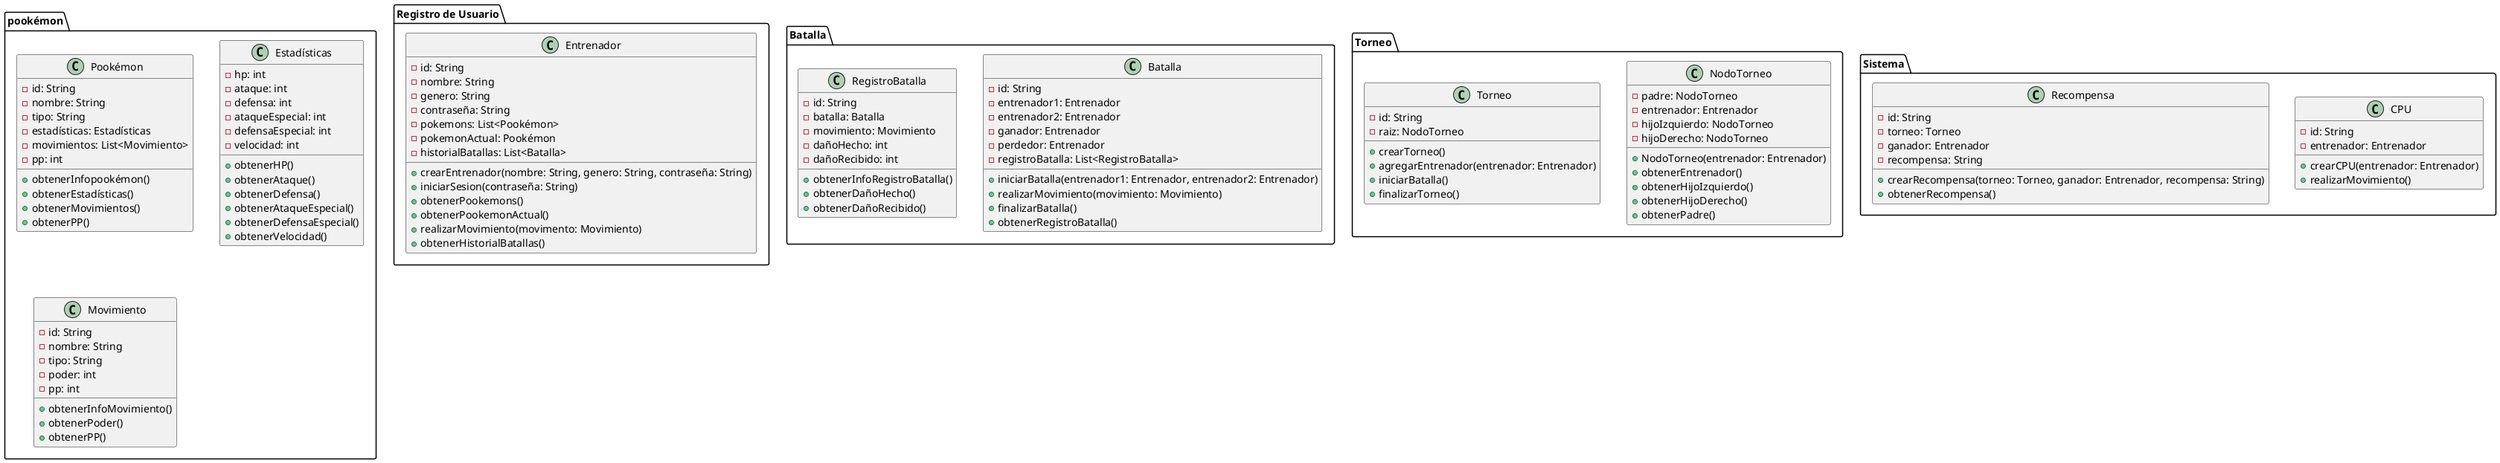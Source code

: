 @startuml class diagram

package "Registro de Usuario" {
    class Entrenador {
        - id: String
        - nombre: String
        - genero: String
        - contraseña: String
        - pokemons: List<Pookémon>
        - pokemonActual: Pookémon
        - historialBatallas: List<Batalla>

        + crearEntrenador(nombre: String, genero: String, contraseña: String)
        + iniciarSesion(contraseña: String)
        + obtenerPookemons()
        + obtenerPookemonActual()
        + realizarMovimiento(movimento: Movimiento)
        + obtenerHistorialBatallas()
    }
}

package "pookémon" {
    class Pookémon {
        - id: String
        - nombre: String
        - tipo: String
        - estadísticas: Estadísticas
        - movimientos: List<Movimiento>
        - pp: int

        + obtenerInfopookémon()
        + obtenerEstadísticas()
        + obtenerMovimientos()
        + obtenerPP()
    }

    class Estadísticas {
        - hp: int
        - ataque: int
        - defensa: int
        - ataqueEspecial: int
        - defensaEspecial: int
        - velocidad: int

        + obtenerHP()
        + obtenerAtaque()
        + obtenerDefensa()
        + obtenerAtaqueEspecial()
        + obtenerDefensaEspecial()
        + obtenerVelocidad()
    }

    class Movimiento {
        - id: String
        - nombre: String
        - tipo: String
        - poder: int
        - pp: int

        + obtenerInfoMovimiento()
        + obtenerPoder()
        + obtenerPP()
    }
}

package "Batalla" {
    class Batalla {
        - id: String
        - entrenador1: Entrenador
        - entrenador2: Entrenador
        - ganador: Entrenador
        - perdedor: Entrenador
        - registroBatalla: List<RegistroBatalla>

        + iniciarBatalla(entrenador1: Entrenador, entrenador2: Entrenador)
        + realizarMovimiento(movimiento: Movimiento)
        + finalizarBatalla()
        + obtenerRegistroBatalla()
    }

    class RegistroBatalla {
        - id: String
        - batalla: Batalla
        - movimiento: Movimiento
        - dañoHecho: int
        - dañoRecibido: int

        + obtenerInfoRegistroBatalla()
        + obtenerDañoHecho()
        + obtenerDañoRecibido()
    }
}

package "Torneo" {
    class NodoTorneo {
        - padre: NodoTorneo
        - entrenador: Entrenador
        - hijoIzquierdo: NodoTorneo
        - hijoDerecho: NodoTorneo
        

        + NodoTorneo(entrenador: Entrenador)
        + obtenerEntrenador()
        + obtenerHijoIzquierdo()
        + obtenerHijoDerecho()
        + obtenerPadre()
    }

    class Torneo {
        - id: String
        - raiz: NodoTorneo

        + crearTorneo()
        + agregarEntrenador(entrenador: Entrenador)
        + iniciarBatalla()
        + finalizarTorneo()
    }
}

package "Sistema" {
    class CPU {
        - id: String
        - entrenador: Entrenador

        + crearCPU(entrenador: Entrenador)
        + realizarMovimiento()
    }

    class Recompensa {
        - id: String
        - torneo: Torneo
        - ganador: Entrenador
        - recompensa: String

        + crearRecompensa(torneo: Torneo, ganador: Entrenador, recompensa: String)
        + obtenerRecompensa()
    }
}

@enduml
